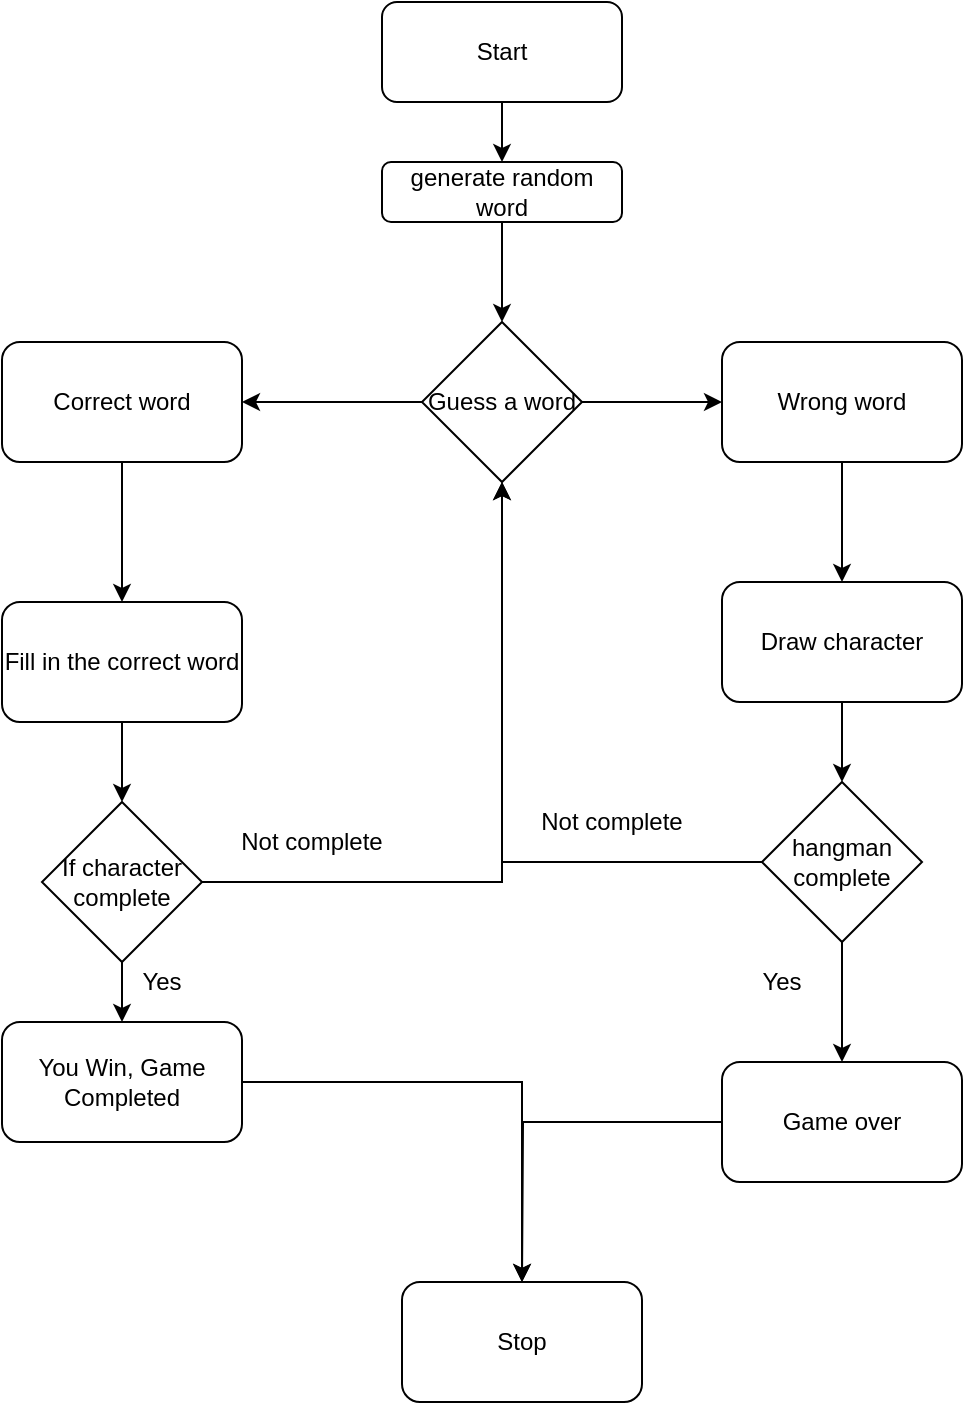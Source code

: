 <mxfile version="14.9.6" type="github"><diagram id="O5JlesG_EfHzu9mFf3pm" name="Page-1"><mxGraphModel dx="782" dy="468" grid="1" gridSize="10" guides="1" tooltips="1" connect="1" arrows="1" fold="1" page="1" pageScale="1" pageWidth="850" pageHeight="1100" math="0" shadow="0"><root><mxCell id="0"/><mxCell id="1" parent="0"/><mxCell id="ON6jIHXAbHbYoVfm3N-_-3" style="edgeStyle=orthogonalEdgeStyle;rounded=0;orthogonalLoop=1;jettySize=auto;html=1;" edge="1" parent="1" source="ON6jIHXAbHbYoVfm3N-_-1"><mxGeometry relative="1" as="geometry"><mxPoint x="380" y="90" as="targetPoint"/></mxGeometry></mxCell><mxCell id="ON6jIHXAbHbYoVfm3N-_-1" value="Start" style="rounded=1;whiteSpace=wrap;html=1;" vertex="1" parent="1"><mxGeometry x="320" y="10" width="120" height="50" as="geometry"/></mxCell><mxCell id="ON6jIHXAbHbYoVfm3N-_-4" style="edgeStyle=orthogonalEdgeStyle;rounded=0;orthogonalLoop=1;jettySize=auto;html=1;" edge="1" parent="1" source="ON6jIHXAbHbYoVfm3N-_-2"><mxGeometry relative="1" as="geometry"><mxPoint x="490" y="210" as="targetPoint"/></mxGeometry></mxCell><mxCell id="ON6jIHXAbHbYoVfm3N-_-10" style="edgeStyle=orthogonalEdgeStyle;rounded=0;orthogonalLoop=1;jettySize=auto;html=1;" edge="1" parent="1" source="ON6jIHXAbHbYoVfm3N-_-2" target="ON6jIHXAbHbYoVfm3N-_-9"><mxGeometry relative="1" as="geometry"/></mxCell><mxCell id="ON6jIHXAbHbYoVfm3N-_-2" value="Guess a word" style="rhombus;whiteSpace=wrap;html=1;" vertex="1" parent="1"><mxGeometry x="340" y="170" width="80" height="80" as="geometry"/></mxCell><mxCell id="ON6jIHXAbHbYoVfm3N-_-6" style="edgeStyle=orthogonalEdgeStyle;rounded=0;orthogonalLoop=1;jettySize=auto;html=1;" edge="1" parent="1" source="ON6jIHXAbHbYoVfm3N-_-5"><mxGeometry relative="1" as="geometry"><mxPoint x="550" y="300" as="targetPoint"/></mxGeometry></mxCell><mxCell id="ON6jIHXAbHbYoVfm3N-_-5" value="Wrong word" style="rounded=1;whiteSpace=wrap;html=1;" vertex="1" parent="1"><mxGeometry x="490" y="180" width="120" height="60" as="geometry"/></mxCell><mxCell id="ON6jIHXAbHbYoVfm3N-_-14" style="edgeStyle=orthogonalEdgeStyle;rounded=0;orthogonalLoop=1;jettySize=auto;html=1;entryX=0.5;entryY=0;entryDx=0;entryDy=0;" edge="1" parent="1" source="ON6jIHXAbHbYoVfm3N-_-7" target="ON6jIHXAbHbYoVfm3N-_-13"><mxGeometry relative="1" as="geometry"/></mxCell><mxCell id="ON6jIHXAbHbYoVfm3N-_-7" value="Draw character" style="rounded=1;whiteSpace=wrap;html=1;" vertex="1" parent="1"><mxGeometry x="490" y="300" width="120" height="60" as="geometry"/></mxCell><mxCell id="ON6jIHXAbHbYoVfm3N-_-11" style="edgeStyle=orthogonalEdgeStyle;rounded=0;orthogonalLoop=1;jettySize=auto;html=1;" edge="1" parent="1" source="ON6jIHXAbHbYoVfm3N-_-9"><mxGeometry relative="1" as="geometry"><mxPoint x="190" y="310" as="targetPoint"/></mxGeometry></mxCell><mxCell id="ON6jIHXAbHbYoVfm3N-_-9" value="Correct word" style="rounded=1;whiteSpace=wrap;html=1;" vertex="1" parent="1"><mxGeometry x="130" y="180" width="120" height="60" as="geometry"/></mxCell><mxCell id="ON6jIHXAbHbYoVfm3N-_-21" style="edgeStyle=orthogonalEdgeStyle;rounded=0;orthogonalLoop=1;jettySize=auto;html=1;entryX=0.5;entryY=0;entryDx=0;entryDy=0;" edge="1" parent="1" source="ON6jIHXAbHbYoVfm3N-_-12" target="ON6jIHXAbHbYoVfm3N-_-20"><mxGeometry relative="1" as="geometry"/></mxCell><mxCell id="ON6jIHXAbHbYoVfm3N-_-12" value="Fill in the correct word" style="rounded=1;whiteSpace=wrap;html=1;" vertex="1" parent="1"><mxGeometry x="130" y="310" width="120" height="60" as="geometry"/></mxCell><mxCell id="ON6jIHXAbHbYoVfm3N-_-16" style="edgeStyle=orthogonalEdgeStyle;rounded=0;orthogonalLoop=1;jettySize=auto;html=1;entryX=0.5;entryY=0;entryDx=0;entryDy=0;" edge="1" parent="1" source="ON6jIHXAbHbYoVfm3N-_-13" target="ON6jIHXAbHbYoVfm3N-_-15"><mxGeometry relative="1" as="geometry"/></mxCell><mxCell id="ON6jIHXAbHbYoVfm3N-_-17" style="edgeStyle=orthogonalEdgeStyle;rounded=0;orthogonalLoop=1;jettySize=auto;html=1;entryX=0.5;entryY=1;entryDx=0;entryDy=0;" edge="1" parent="1" source="ON6jIHXAbHbYoVfm3N-_-13" target="ON6jIHXAbHbYoVfm3N-_-2"><mxGeometry relative="1" as="geometry"/></mxCell><mxCell id="ON6jIHXAbHbYoVfm3N-_-13" value="hangman complete" style="rhombus;whiteSpace=wrap;html=1;" vertex="1" parent="1"><mxGeometry x="510" y="400" width="80" height="80" as="geometry"/></mxCell><mxCell id="ON6jIHXAbHbYoVfm3N-_-31" style="edgeStyle=orthogonalEdgeStyle;rounded=0;orthogonalLoop=1;jettySize=auto;html=1;" edge="1" parent="1" source="ON6jIHXAbHbYoVfm3N-_-15"><mxGeometry relative="1" as="geometry"><mxPoint x="390" y="650" as="targetPoint"/></mxGeometry></mxCell><mxCell id="ON6jIHXAbHbYoVfm3N-_-15" value="Game over" style="rounded=1;whiteSpace=wrap;html=1;" vertex="1" parent="1"><mxGeometry x="490" y="540" width="120" height="60" as="geometry"/></mxCell><mxCell id="ON6jIHXAbHbYoVfm3N-_-18" value="Not complete" style="text;html=1;strokeColor=none;fillColor=none;align=center;verticalAlign=middle;whiteSpace=wrap;rounded=0;" vertex="1" parent="1"><mxGeometry x="390" y="410" width="90" height="20" as="geometry"/></mxCell><mxCell id="ON6jIHXAbHbYoVfm3N-_-19" value="Yes" style="text;html=1;strokeColor=none;fillColor=none;align=center;verticalAlign=middle;whiteSpace=wrap;rounded=0;" vertex="1" parent="1"><mxGeometry x="500" y="490" width="40" height="20" as="geometry"/></mxCell><mxCell id="ON6jIHXAbHbYoVfm3N-_-25" style="edgeStyle=orthogonalEdgeStyle;rounded=0;orthogonalLoop=1;jettySize=auto;html=1;entryX=0.5;entryY=0;entryDx=0;entryDy=0;" edge="1" parent="1" source="ON6jIHXAbHbYoVfm3N-_-20" target="ON6jIHXAbHbYoVfm3N-_-24"><mxGeometry relative="1" as="geometry"/></mxCell><mxCell id="ON6jIHXAbHbYoVfm3N-_-27" style="edgeStyle=orthogonalEdgeStyle;rounded=0;orthogonalLoop=1;jettySize=auto;html=1;entryX=0.5;entryY=1;entryDx=0;entryDy=0;" edge="1" parent="1" source="ON6jIHXAbHbYoVfm3N-_-20" target="ON6jIHXAbHbYoVfm3N-_-2"><mxGeometry relative="1" as="geometry"/></mxCell><mxCell id="ON6jIHXAbHbYoVfm3N-_-20" value="If character complete" style="rhombus;whiteSpace=wrap;html=1;" vertex="1" parent="1"><mxGeometry x="150" y="410" width="80" height="80" as="geometry"/></mxCell><mxCell id="ON6jIHXAbHbYoVfm3N-_-30" style="edgeStyle=orthogonalEdgeStyle;rounded=0;orthogonalLoop=1;jettySize=auto;html=1;" edge="1" parent="1" source="ON6jIHXAbHbYoVfm3N-_-24" target="ON6jIHXAbHbYoVfm3N-_-29"><mxGeometry relative="1" as="geometry"/></mxCell><mxCell id="ON6jIHXAbHbYoVfm3N-_-24" value="You Win, Game Completed" style="rounded=1;whiteSpace=wrap;html=1;" vertex="1" parent="1"><mxGeometry x="130" y="520" width="120" height="60" as="geometry"/></mxCell><mxCell id="ON6jIHXAbHbYoVfm3N-_-26" value="Yes" style="text;html=1;strokeColor=none;fillColor=none;align=center;verticalAlign=middle;whiteSpace=wrap;rounded=0;" vertex="1" parent="1"><mxGeometry x="190" y="490" width="40" height="20" as="geometry"/></mxCell><mxCell id="ON6jIHXAbHbYoVfm3N-_-28" value="Not complete" style="text;html=1;strokeColor=none;fillColor=none;align=center;verticalAlign=middle;whiteSpace=wrap;rounded=0;" vertex="1" parent="1"><mxGeometry x="240" y="420" width="90" height="20" as="geometry"/></mxCell><mxCell id="ON6jIHXAbHbYoVfm3N-_-29" value="Stop" style="rounded=1;whiteSpace=wrap;html=1;" vertex="1" parent="1"><mxGeometry x="330" y="650" width="120" height="60" as="geometry"/></mxCell><mxCell id="ON6jIHXAbHbYoVfm3N-_-33" style="edgeStyle=orthogonalEdgeStyle;rounded=0;orthogonalLoop=1;jettySize=auto;html=1;entryX=0.5;entryY=0;entryDx=0;entryDy=0;" edge="1" parent="1" source="ON6jIHXAbHbYoVfm3N-_-32" target="ON6jIHXAbHbYoVfm3N-_-2"><mxGeometry relative="1" as="geometry"/></mxCell><mxCell id="ON6jIHXAbHbYoVfm3N-_-32" value="generate random word" style="rounded=1;whiteSpace=wrap;html=1;" vertex="1" parent="1"><mxGeometry x="320" y="90" width="120" height="30" as="geometry"/></mxCell></root></mxGraphModel></diagram></mxfile>